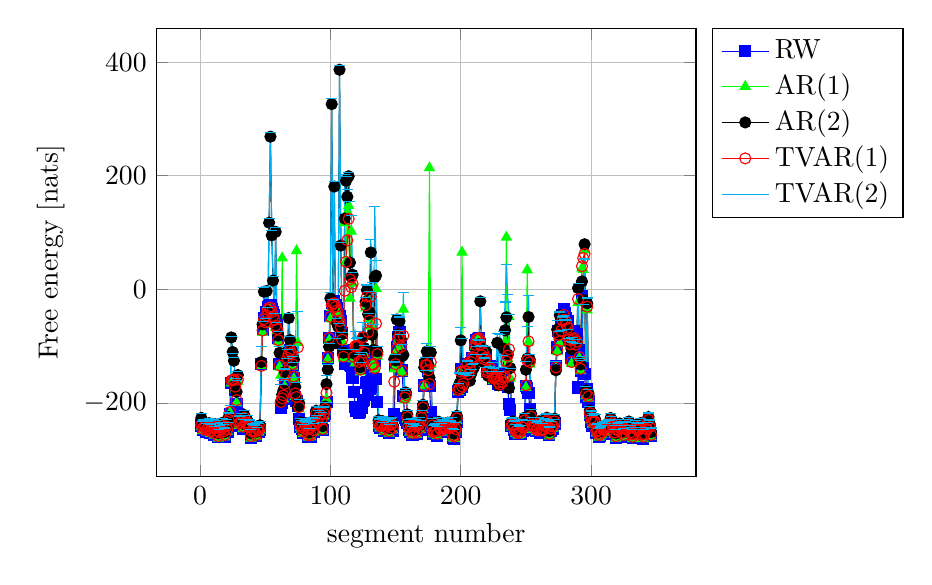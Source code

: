 \begin{tikzpicture}
\begin{axis}[xlabel={segment number}, ylabel={Free energy [nats]}, legend pos={outer north east}, legend cell align={{left}}, scale={1.0}, grid={major}]
    \addplot[mark={square*}, blue]
        coordinates {
            (1,-239.586)
            (2,-248.133)
            (3,-244.966)
            (4,-243.756)
            (5,-251.335)
            (6,-247.438)
            (7,-246.346)
            (8,-253.318)
            (9,-246.77)
            (10,-246.182)
            (11,-255.792)
            (12,-246.087)
            (13,-250.984)
            (14,-260.224)
            (15,-253.781)
            (16,-249.624)
            (17,-243.315)
            (18,-252.56)
            (19,-258.809)
            (20,-245.271)
            (21,-250.885)
            (22,-234.532)
            (23,-220.067)
            (24,-165.378)
            (25,-165.158)
            (26,-163.898)
            (27,-177.28)
            (28,-201.505)
            (29,-218.827)
            (30,-239.347)
            (31,-236.432)
            (32,-234.059)
            (33,-245.081)
            (34,-229.192)
            (35,-237.915)
            (36,-237.872)
            (37,-245.771)
            (38,-246.112)
            (39,-260.828)
            (40,-252.536)
            (41,-252.086)
            (42,-254.246)
            (43,-258.486)
            (44,-250.059)
            (45,-250.413)
            (46,-246.617)
            (47,-131.129)
            (48,-71.322)
            (49,-49.888)
            (50,-53.778)
            (51,-40.749)
            (52,-31.769)
            (53,-29.536)
            (54,-27.761)
            (55,-34.229)
            (56,-40.668)
            (57,-45.955)
            (58,-54.127)
            (59,-62.054)
            (60,-85.239)
            (61,-130.949)
            (62,-207.912)
            (63,-199.854)
            (64,-193.291)
            (65,-171.775)
            (66,-154.292)
            (67,-122.19)
            (68,-111.92)
            (69,-106.313)
            (70,-112.856)
            (71,-132.45)
            (72,-155.928)
            (73,-189.521)
            (74,-196.001)
            (75,-204.612)
            (76,-227.757)
            (77,-241.977)
            (78,-245.774)
            (79,-252.581)
            (80,-248.249)
            (81,-243.815)
            (82,-251.621)
            (83,-259.201)
            (84,-245.893)
            (85,-258.848)
            (86,-240.18)
            (87,-250.072)
            (88,-240.86)
            (89,-221.431)
            (90,-236.473)
            (91,-227.919)
            (92,-223.048)
            (93,-232.969)
            (94,-247.771)
            (95,-222.533)
            (96,-219.308)
            (97,-197.82)
            (98,-120.989)
            (99,-85.45)
            (100,-46.422)
            (101,-23.375)
            (102,-21.556)
            (103,-21.097)
            (104,-27.355)
            (105,-33.63)
            (106,-44.103)
            (107,-46.783)
            (108,-55.477)
            (109,-77.358)
            (110,-106.142)
            (111,-130.231)
            (112,-127.603)
            (113,-127.185)
            (114,-121.396)
            (115,-133.578)
            (116,-135.227)
            (117,-156.3)
            (118,-180.052)
            (119,-206.511)
            (120,-213.568)
            (121,-206.239)
            (122,-216.948)
            (123,-216.397)
            (124,-208.327)
            (125,-196.171)
            (126,-194.6)
            (127,-164.743)
            (128,-163.727)
            (129,-186.358)
            (130,-174.976)
            (131,-146.714)
            (132,-119.838)
            (133,-121.69)
            (134,-124.998)
            (135,-157.853)
            (136,-198.225)
            (137,-239.431)
            (138,-244.388)
            (139,-242.587)
            (140,-239.827)
            (141,-249.192)
            (142,-245.321)
            (143,-241.02)
            (144,-243.494)
            (145,-252.703)
            (146,-241.776)
            (147,-239.916)
            (148,-248.521)
            (149,-220.185)
            (150,-133.868)
            (151,-102.094)
            (152,-83.093)
            (153,-74.515)
            (154,-97.219)
            (155,-142.807)
            (156,-187.408)
            (157,-226.33)
            (158,-229.011)
            (159,-234.871)
            (160,-246.744)
            (161,-250.704)
            (162,-242.542)
            (163,-255.297)
            (164,-251.089)
            (165,-243.864)
            (166,-254.067)
            (167,-240.718)
            (168,-243.18)
            (169,-247.637)
            (170,-228.139)
            (171,-213.142)
            (172,-169.213)
            (173,-133.611)
            (174,-132.206)
            (175,-143.778)
            (176,-169.984)
            (177,-215.381)
            (178,-246.986)
            (179,-254.704)
            (180,-253.811)
            (181,-251.587)
            (182,-256.968)
            (183,-241.949)
            (184,-248.139)
            (185,-250.32)
            (186,-244.628)
            (187,-244.787)
            (188,-246.912)
            (189,-245.23)
            (190,-242.447)
            (191,-246.214)
            (192,-248.299)
            (193,-241.197)
            (194,-260.495)
            (195,-263.596)
            (196,-250.827)
            (197,-233.26)
            (198,-179.601)
            (199,-176.935)
            (200,-140.734)
            (201,-171.42)
            (202,-163.598)
            (203,-143.705)
            (204,-143.427)
            (205,-131.233)
            (206,-147.955)
            (207,-140.781)
            (208,-128.806)
            (209,-120.68)
            (210,-121.12)
            (211,-97.961)
            (212,-88.328)
            (213,-86.627)
            (214,-85.035)
            (215,-96.284)
            (216,-116.217)
            (217,-110.342)
            (218,-123.371)
            (219,-116.427)
            (220,-144.323)
            (221,-141.637)
            (222,-135.441)
            (223,-136.374)
            (224,-142.511)
            (225,-157.321)
            (226,-156.306)
            (227,-155.783)
            (228,-156.995)
            (229,-165.75)
            (230,-167.954)
            (231,-158.536)
            (232,-163.994)
            (233,-153.786)
            (234,-149.406)
            (235,-155.126)
            (236,-170.879)
            (237,-202.188)
            (238,-212.703)
            (239,-240.371)
            (240,-240.33)
            (241,-246.923)
            (242,-254.619)
            (243,-253.997)
            (244,-254.792)
            (245,-255.029)
            (246,-253.943)
            (247,-245.487)
            (248,-249.036)
            (249,-244.989)
            (250,-170.393)
            (251,-173.546)
            (252,-182.87)
            (253,-210.309)
            (254,-231.274)
            (255,-241.892)
            (256,-245.299)
            (257,-246.763)
            (258,-249.402)
            (259,-247.603)
            (260,-240.89)
            (261,-252.148)
            (262,-251.28)
            (263,-250.194)
            (264,-242.889)
            (265,-235.905)
            (266,-234.688)
            (267,-245.182)
            (268,-256.879)
            (269,-248.288)
            (270,-244.047)
            (271,-244.877)
            (272,-235.966)
            (273,-134.613)
            (274,-102.131)
            (275,-72.974)
            (276,-83.271)
            (277,-62.409)
            (278,-44.389)
            (279,-34.084)
            (280,-42.436)
            (281,-50.509)
            (282,-55.294)
            (283,-81.156)
            (284,-87.573)
            (285,-120.527)
            (286,-78.367)
            (287,-74.206)
            (288,-79.393)
            (289,-78.089)
            (290,-172.527)
            (291,-106.959)
            (292,-143.339)
            (293,-12.001)
            (294,-138.468)
            (295,-148.622)
            (296,-189.554)
            (297,-174.787)
            (298,-197.1)
            (299,-221.203)
            (300,-232.817)
            (301,-240.305)
            (302,-235.55)
            (303,-236.459)
            (304,-252.049)
            (305,-252.489)
            (306,-259.931)
            (307,-257.251)
            (308,-253.804)
            (309,-250.17)
            (310,-249.28)
            (311,-250.875)
            (312,-247.335)
            (313,-245.059)
            (314,-244.157)
            (315,-233.526)
            (316,-239.352)
            (317,-244.305)
            (318,-254.953)
            (319,-261.218)
            (320,-251.299)
            (321,-250.075)
            (322,-245.988)
            (323,-249.517)
            (324,-256.018)
            (325,-259.86)
            (326,-247.408)
            (327,-251.818)
            (328,-243.979)
            (329,-240.986)
            (330,-254.456)
            (331,-257.972)
            (332,-261.674)
            (333,-257.813)
            (334,-246.672)
            (335,-250.944)
            (336,-251.227)
            (337,-247.748)
            (338,-242.331)
            (339,-258.355)
            (340,-262.214)
            (341,-258.059)
            (342,-249.485)
            (343,-248.874)
            (344,-238.225)
            (345,-248.526)
            (346,-258.039)
        }
        ;
    \addlegendentry {RW}
    \addplot[mark={triangle*}, green]
        coordinates {
            (1,-241.779)
            (2,-248.77)
            (3,-245.595)
            (4,-244.512)
            (5,-251.07)
            (6,-248.202)
            (7,-243.89)
            (8,-253.487)
            (9,-247.065)
            (10,-245.188)
            (11,-256.691)
            (12,-246.143)
            (13,-252.221)
            (14,-261.852)
            (15,-255.011)
            (16,-250.572)
            (17,-243.343)
            (18,-253.75)
            (19,-259.733)
            (20,-244.848)
            (21,-249.908)
            (22,-233.241)
            (23,-216.913)
            (24,-164.66)
            (25,-164.616)
            (26,-163.48)
            (27,-175.876)
            (28,-199.673)
            (29,-162.322)
            (30,-239.637)
            (31,-236.995)
            (32,-234.858)
            (33,-245.141)
            (34,-229.522)
            (35,-238.118)
            (36,-237.832)
            (37,-245.178)
            (38,-245.685)
            (39,-261.845)
            (40,-253.727)
            (41,-251.741)
            (42,-254.323)
            (43,-259.551)
            (44,-250.088)
            (45,-251.25)
            (46,-247.519)
            (47,-134.035)
            (48,-75.926)
            (49,-56.215)
            (50,-61.564)
            (51,-49.802)
            (52,-39.455)
            (53,-36.33)
            (54,-36.125)
            (55,-43.315)
            (56,-51.884)
            (57,-57.255)
            (58,-67.134)
            (59,-73.334)
            (60,-92.851)
            (61,-136.451)
            (62,-150.937)
            (63,55.173)
            (64,-192.745)
            (65,-171.425)
            (66,-154.926)
            (67,-124.517)
            (68,-116.827)
            (69,-110.62)
            (70,-115.913)
            (71,-135.157)
            (72,-157.234)
            (73,-188.393)
            (74,67.875)
            (75,-94.012)
            (76,-210.633)
            (77,-242.666)
            (78,-246.128)
            (79,-253.837)
            (80,-248.491)
            (81,-243.908)
            (82,-250.762)
            (83,-260.286)
            (84,-247.338)
            (85,-259.972)
            (86,-241.369)
            (87,-251.359)
            (88,-242.252)
            (89,-222.075)
            (90,-237.17)
            (91,-228.906)
            (92,-224.133)
            (93,-233.011)
            (94,-249.266)
            (95,-222.701)
            (96,-214.4)
            (97,-193.717)
            (98,-123.298)
            (99,-89.367)
            (100,-52.316)
            (101,-31.724)
            (102,-28.846)
            (103,-28.674)
            (104,-34.584)
            (105,-40.932)
            (106,-51.063)
            (107,-58.923)
            (108,-69.606)
            (109,-91.796)
            (110,-121.247)
            (111,117.334)
            (112,49.587)
            (113,135.523)
            (114,147.347)
            (115,-15.522)
            (116,102.394)
            (117,10.713)
            (118,-122.368)
            (119,-129.625)
            (120,-102.463)
            (121,-125.552)
            (122,-130.17)
            (123,-145.356)
            (124,-129.022)
            (125,-111.531)
            (126,-114.731)
            (127,-33.005)
            (128,-14.648)
            (129,-83.071)
            (130,-52.974)
            (131,-64.831)
            (132,-134.289)
            (133,-132.057)
            (134,-140.391)
            (135,1.246)
            (136,-117.669)
            (137,-239.112)
            (138,-243.831)
            (139,-243.592)
            (140,-240.348)
            (141,-249.964)
            (142,-245.689)
            (143,-241.811)
            (144,-243.935)
            (145,-253.163)
            (146,-242.439)
            (147,-241.083)
            (148,-247.631)
            (149,-140.318)
            (150,-135.678)
            (151,-107.858)
            (152,-90.359)
            (153,-84.295)
            (154,-103.705)
            (155,-146.473)
            (156,-34.983)
            (157,-194.346)
            (158,-189.982)
            (159,-228.451)
            (160,-245.358)
            (161,-251.31)
            (162,-243.68)
            (163,-256.339)
            (164,-252.608)
            (165,-244.316)
            (166,-255.553)
            (167,-241.892)
            (168,-241.643)
            (169,-247.231)
            (170,-229.423)
            (171,-211.504)
            (172,-170.184)
            (173,-136.895)
            (174,-135.742)
            (175,-145.291)
            (176,213.837)
            (177,-132.516)
            (178,-243.069)
            (179,-254.641)
            (180,-253.887)
            (181,-252.185)
            (182,-257.553)
            (183,-241.378)
            (184,-248.059)
            (185,-251.575)
            (186,-245.725)
            (187,-245.508)
            (188,-247.583)
            (189,-246.467)
            (190,-242.919)
            (191,-246.973)
            (192,-247.409)
            (193,-241.646)
            (194,-260.067)
            (195,-262.491)
            (196,-249.439)
            (197,-230.892)
            (198,-180.072)
            (199,-175.69)
            (200,-144.724)
            (201,65.427)
            (202,-168.41)
            (203,-147.634)
            (204,-146.855)
            (205,-134.467)
            (206,-151.755)
            (207,-143.512)
            (208,-131.452)
            (209,-123.14)
            (210,-124.454)
            (211,-101.374)
            (212,-92.142)
            (213,-90.77)
            (214,-89.177)
            (215,-100.209)
            (216,-119.582)
            (217,-114.499)
            (218,-126.778)
            (219,-123.409)
            (220,-149.135)
            (221,-147.026)
            (222,-141.94)
            (223,-143.668)
            (224,-149.491)
            (225,-160.7)
            (226,-158.688)
            (227,-156.326)
            (228,-160.51)
            (229,-167.887)
            (230,-170.546)
            (231,-162.158)
            (232,-167.283)
            (233,-157.36)
            (234,-92.264)
            (235,91.889)
            (236,-122.137)
            (237,-48.247)
            (238,-156.268)
            (239,-242.298)
            (240,-240.8)
            (241,-247.408)
            (242,-253.35)
            (243,-252.97)
            (244,-256.55)
            (245,-255.577)
            (246,-254.794)
            (247,-245.653)
            (248,-246.931)
            (249,-234.18)
            (250,-172.509)
            (251,34.295)
            (252,-92.451)
            (253,-131.588)
            (254,-227.727)
            (255,-241.676)
            (256,-246.325)
            (257,-247.25)
            (258,-250.732)
            (259,-248.895)
            (260,-240.637)
            (261,-251.588)
            (262,-251.754)
            (263,-251.277)
            (264,-243.771)
            (265,-236.173)
            (266,-234.291)
            (267,-245.873)
            (268,-257.975)
            (269,-248.888)
            (270,-245.015)
            (271,-244.168)
            (272,-235.987)
            (273,-139.342)
            (274,-109.725)
            (275,-83.079)
            (276,-94.884)
            (277,-75.813)
            (278,-57.475)
            (279,-48.071)
            (280,-56.731)
            (281,-64.825)
            (282,-70.802)
            (283,-92.022)
            (284,-98.964)
            (285,-130.824)
            (286,-90.376)
            (287,-88.197)
            (288,-96.557)
            (289,-93.38)
            (290,-23.352)
            (291,-121.552)
            (292,-143.277)
            (293,37.298)
            (294,34.848)
            (295,69.372)
            (296,-187.211)
            (297,-36.406)
            (298,-191.839)
            (299,-221.454)
            (300,-229.88)
            (301,-237.251)
            (302,-234.66)
            (303,-236.57)
            (304,-252.888)
            (305,-252.236)
            (306,-260.123)
            (307,-257.854)
            (308,-254.774)
            (309,-249.931)
            (310,-248.956)
            (311,-252.072)
            (312,-246.723)
            (313,-244.802)
            (314,-245.695)
            (315,-234.692)
            (316,-239.364)
            (317,-244.789)
            (318,-255.584)
            (319,-262.062)
            (320,-251.581)
            (321,-250.571)
            (322,-244.376)
            (323,-248.092)
            (324,-255.667)
            (325,-259.976)
            (326,-248.338)
            (327,-250.418)
            (328,-244.553)
            (329,-240.91)
            (330,-255.592)
            (331,-258.72)
            (332,-262.805)
            (333,-258.621)
            (334,-247.034)
            (335,-249.824)
            (336,-251.675)
            (337,-249.353)
            (338,-243.696)
            (339,-259.43)
            (340,-262.95)
            (341,-258.512)
            (342,-249.234)
            (343,-249.715)
            (344,-233.238)
            (345,-245.535)
            (346,-259.595)
        }
        ;
    \addlegendentry {AR(1)}
    \addplot[mark={*}, black]
        coordinates {
            (1,-226.109)
            (2,-240.364)
            (3,-237.184)
            (4,-236.098)
            (5,-242.662)
            (6,-239.792)
            (7,-235.477)
            (8,-245.081)
            (9,-238.659)
            (10,-236.775)
            (11,-248.277)
            (12,-237.739)
            (13,-243.814)
            (14,-253.459)
            (15,-246.619)
            (16,-242.171)
            (17,-234.922)
            (18,-245.343)
            (19,-251.334)
            (20,-236.446)
            (21,-241.495)
            (22,-224.814)
            (23,-230.181)
            (24,-84.458)
            (25,-110.239)
            (26,-125.498)
            (27,-167.904)
            (28,-180.23)
            (29,-150.722)
            (30,-231.094)
            (31,-228.567)
            (32,-226.428)
            (33,-236.721)
            (34,-221.089)
            (35,-229.676)
            (36,-229.399)
            (37,-236.756)
            (38,-237.271)
            (39,-253.446)
            (40,-245.333)
            (41,-243.334)
            (42,-245.916)
            (43,-251.154)
            (44,-241.683)
            (45,-242.832)
            (46,-239.102)
            (47,-127.88)
            (48,-61.521)
            (49,-4.087)
            (50,-57.591)
            (51,-3.03)
            (52,-38.28)
            (53,117.376)
            (54,268.844)
            (55,95.084)
            (56,15.574)
            (57,-49.777)
            (58,101.286)
            (59,-64.598)
            (60,-81.288)
            (61,-111.594)
            (62,-197.57)
            (63,-185.161)
            (64,-177.317)
            (65,-145.387)
            (66,-120.557)
            (67,-114.404)
            (68,-50.394)
            (69,-89.136)
            (70,-107.107)
            (71,-125.505)
            (72,-123.476)
            (73,-171.477)
            (74,-190.075)
            (75,-206.738)
            (76,-200.07)
            (77,-234.196)
            (78,-237.714)
            (79,-245.427)
            (80,-240.085)
            (81,-235.478)
            (82,-242.352)
            (83,-251.888)
            (84,-238.94)
            (85,-251.572)
            (86,-232.964)
            (87,-242.949)
            (88,-233.839)
            (89,-213.631)
            (90,-228.709)
            (91,-220.467)
            (92,-215.682)
            (93,-224.566)
            (94,-240.847)
            (95,-214.267)
            (96,-205.931)
            (97,-166.667)
            (98,-140.943)
            (99,-100.968)
            (100,-15.735)
            (101,326.091)
            (102,-29.478)
            (103,181.021)
            (104,-94.393)
            (105,-58.967)
            (106,-65.667)
            (107,386.612)
            (108,77.199)
            (109,-78.765)
            (110,-111.461)
            (111,124.609)
            (112,191.043)
            (113,162.98)
            (114,199.157)
            (115,47.188)
            (116,22.082)
            (117,25.747)
            (118,-112.716)
            (119,-109.096)
            (120,-101.067)
            (121,-111.477)
            (122,-120.935)
            (123,-137.066)
            (124,-120.145)
            (125,-84.229)
            (126,-103.057)
            (127,-21.74)
            (128,-1.32)
            (129,-43.648)
            (130,-39.821)
            (131,65.055)
            (132,-79.993)
            (133,-106.404)
            (134,21.325)
            (135,24.243)
            (136,-109.141)
            (137,-230.421)
            (138,-235.409)
            (139,-235.175)
            (140,-231.913)
            (141,-241.552)
            (142,-237.278)
            (143,-233.389)
            (144,-235.52)
            (145,-244.753)
            (146,-234.024)
            (147,-232.657)
            (148,-239.215)
            (149,-122.825)
            (150,-125.143)
            (151,-52.974)
            (152,-79.068)
            (153,-55.875)
            (154,-87.309)
            (155,-117.423)
            (156,-115.19)
            (157,-182.208)
            (158,-181.517)
            (159,-219.943)
            (160,-236.926)
            (161,-242.902)
            (162,-235.269)
            (163,-247.936)
            (164,-244.208)
            (165,-235.902)
            (166,-247.142)
            (167,-233.483)
            (168,-233.22)
            (169,-238.816)
            (170,-220.994)
            (171,-203.036)
            (172,-137.445)
            (173,-126.575)
            (174,-109.237)
            (175,-131.901)
            (176,-155.241)
            (177,-111.19)
            (178,-234.285)
            (179,-246.234)
            (180,-245.483)
            (181,-243.779)
            (182,-249.156)
            (183,-232.968)
            (184,-239.643)
            (185,-243.169)
            (186,-237.317)
            (187,-237.09)
            (188,-239.172)
            (189,-238.052)
            (190,-234.501)
            (191,-238.558)
            (192,-238.999)
            (193,-233.231)
            (194,-251.664)
            (195,-254.102)
            (196,-241.041)
            (197,-222.463)
            (198,-175.917)
            (199,-165.613)
            (200,-89.672)
            (201,-154.169)
            (202,-169.973)
            (203,-158.171)
            (204,-154.762)
            (205,-135.291)
            (206,-155.821)
            (207,-160.723)
            (208,-148.688)
            (209,-140.757)
            (210,-138.026)
            (211,-123.744)
            (212,-108.478)
            (213,-97.27)
            (214,-96.484)
            (215,-20.963)
            (216,-106.326)
            (217,-122.527)
            (218,-128.681)
            (219,-107.745)
            (220,-145.416)
            (221,-152.316)
            (222,-145.481)
            (223,-152.95)
            (224,-153.962)
            (225,-157.186)
            (226,-158.471)
            (227,-153.21)
            (228,-93.966)
            (229,-168.819)
            (230,-152.199)
            (231,-162.872)
            (232,-163.62)
            (233,-104.333)
            (234,-71.919)
            (235,-49.069)
            (236,-114.551)
            (237,-173.595)
            (238,-138.519)
            (239,-233.744)
            (240,-232.376)
            (241,-238.987)
            (242,-244.947)
            (243,-244.57)
            (244,-248.143)
            (245,-247.182)
            (246,-246.398)
            (247,-237.247)
            (248,-238.513)
            (249,-225.758)
            (250,-141.378)
            (251,-121.813)
            (252,-48.508)
            (253,-123.505)
            (254,-219.044)
            (255,-233.238)
            (256,-237.91)
            (257,-238.84)
            (258,-242.322)
            (259,-240.488)
            (260,-232.216)
            (261,-243.177)
            (262,-243.351)
            (263,-242.872)
            (264,-235.359)
            (265,-227.749)
            (266,-225.847)
            (267,-237.453)
            (268,-249.575)
            (269,-240.484)
            (270,-236.603)
            (271,-235.738)
            (272,-227.561)
            (273,-142.249)
            (274,-70.548)
            (275,-79.422)
            (276,-45.425)
            (277,-77.842)
            (278,-54.341)
            (279,-51.328)
            (280,-55.242)
            (281,-59.63)
            (282,-75.605)
            (283,-92.499)
            (284,-93.704)
            (285,-105.278)
            (286,-95.206)
            (287,-90.557)
            (288,-87.75)
            (289,-93.784)
            (290,2.348)
            (291,-128.76)
            (292,-132.072)
            (293,14.098)
            (294,-18.708)
            (295,79.496)
            (296,-178.032)
            (297,-24.297)
            (298,-182.988)
            (299,-212.97)
            (300,-221.433)
            (301,-228.807)
            (302,-226.228)
            (303,-228.139)
            (304,-244.476)
            (305,-243.83)
            (306,-251.722)
            (307,-249.463)
            (308,-246.377)
            (309,-241.528)
            (310,-240.55)
            (311,-243.664)
            (312,-238.312)
            (313,-236.392)
            (314,-237.276)
            (315,-226.268)
            (316,-230.933)
            (317,-236.371)
            (318,-247.18)
            (319,-253.672)
            (320,-243.187)
            (321,-242.161)
            (322,-235.952)
            (323,-239.676)
            (324,-247.266)
            (325,-251.584)
            (326,-239.933)
            (327,-242.008)
            (328,-236.133)
            (329,-232.492)
            (330,-247.184)
            (331,-250.324)
            (332,-254.417)
            (333,-250.233)
            (334,-238.632)
            (335,-241.414)
            (336,-243.272)
            (337,-240.941)
            (338,-235.285)
            (339,-251.027)
            (340,-254.562)
            (341,-250.116)
            (342,-240.835)
            (343,-241.308)
            (344,-224.816)
            (345,-237.111)
            (346,-251.189)
        }
        ;
    \addlegendentry {AR(2)}
    \addplot[mark={o}, red]
        coordinates {
            (1,-238.22)
            (2,-245.04)
            (3,-241.864)
            (4,-240.78)
            (5,-247.34)
            (6,-244.471)
            (7,-240.159)
            (8,-249.758)
            (9,-243.335)
            (10,-241.458)
            (11,-252.962)
            (12,-242.412)
            (13,-248.492)
            (14,-258.124)
            (15,-251.282)
            (16,-246.843)
            (17,-239.612)
            (18,-250.022)
            (19,-256.005)
            (20,-241.118)
            (21,-246.177)
            (22,-229.508)
            (23,-215.639)
            (24,-159.988)
            (25,-160.121)
            (26,-158.661)
            (27,-171.097)
            (28,-194.811)
            (29,-158.748)
            (30,-235.902)
            (31,-233.261)
            (32,-231.124)
            (33,-241.411)
            (34,-225.79)
            (35,-234.387)
            (36,-234.1)
            (37,-241.446)
            (38,-241.955)
            (39,-258.118)
            (40,-249.997)
            (41,-248.012)
            (42,-250.594)
            (43,-255.823)
            (44,-246.359)
            (45,-247.521)
            (46,-243.788)
            (47,-134.616)
            (48,-72.258)
            (49,-52.271)
            (50,-57.897)
            (51,-46.045)
            (52,-36.176)
            (53,-32.339)
            (54,-32.08)
            (55,-39.656)
            (56,-48.038)
            (57,-53.644)
            (58,-63.567)
            (59,-69.793)
            (60,-89.256)
            (61,-133.925)
            (62,-198.219)
            (63,-191.699)
            (64,-186.604)
            (65,-166.28)
            (66,-150.636)
            (67,-120.576)
            (68,-113.155)
            (69,-106.94)
            (70,-112.061)
            (71,-131.414)
            (72,-153.276)
            (73,-183.003)
            (74,-189.273)
            (75,-102.047)
            (76,-206.973)
            (77,-238.935)
            (78,-242.398)
            (79,-250.108)
            (80,-244.761)
            (81,-240.178)
            (82,-247.033)
            (83,-256.559)
            (84,-243.608)
            (85,-256.245)
            (86,-237.638)
            (87,-247.63)
            (88,-238.519)
            (89,-218.332)
            (90,-233.436)
            (91,-225.17)
            (92,-220.399)
            (93,-229.279)
            (94,-245.536)
            (95,-218.964)
            (96,-210.658)
            (97,-182.068)
            (98,-118.876)
            (99,-85.384)
            (100,-48.14)
            (101,-27.693)
            (102,-24.98)
            (103,-24.549)
            (104,-30.552)
            (105,-37.158)
            (106,-47.674)
            (107,-55.84)
            (108,-66.608)
            (109,-88.442)
            (110,-118.312)
            (111,-2.39)
            (112,48.564)
            (113,86.409)
            (114,124.182)
            (115,17.441)
            (116,3.931)
            (117,9.922)
            (118,-118.698)
            (119,-99.864)
            (120,-101.055)
            (121,-99.258)
            (122,-127.403)
            (123,-140.975)
            (124,-124.178)
            (125,-83.904)
            (126,-111.34)
            (127,-27.958)
            (128,-12.56)
            (129,-75.207)
            (130,-55.078)
            (131,-12.837)
            (132,-131.6)
            (133,-132.478)
            (134,-138.485)
            (135,-60.194)
            (136,-113.732)
            (137,-235.382)
            (138,-240.099)
            (139,-239.861)
            (140,-236.617)
            (141,-246.234)
            (142,-241.959)
            (143,-238.08)
            (144,-240.204)
            (145,-249.434)
            (146,-238.707)
            (147,-237.351)
            (148,-243.9)
            (149,-162.419)
            (150,-131.6)
            (151,-104.925)
            (152,-87.296)
            (153,-81.457)
            (154,-101.316)
            (155,-143.47)
            (156,-81.62)
            (157,-190.543)
            (158,-186.116)
            (159,-224.719)
            (160,-241.627)
            (161,-247.58)
            (162,-239.95)
            (163,-252.611)
            (164,-248.878)
            (165,-240.585)
            (166,-251.825)
            (167,-238.161)
            (168,-237.91)
            (169,-243.5)
            (170,-225.688)
            (171,-207.767)
            (172,-169.652)
            (173,-133.193)
            (174,-133.155)
            (175,-142.044)
            (176,-166.572)
            (177,-128.425)
            (178,-239.334)
            (179,-250.913)
            (180,-250.159)
            (181,-248.456)
            (182,-253.824)
            (183,-237.645)
            (184,-244.329)
            (185,-247.844)
            (186,-241.995)
            (187,-241.777)
            (188,-243.854)
            (189,-242.737)
            (190,-239.189)
            (191,-243.243)
            (192,-243.678)
            (193,-237.916)
            (194,-256.34)
            (195,-258.764)
            (196,-245.709)
            (197,-227.154)
            (198,-176.947)
            (199,-174.185)
            (200,-144.722)
            (201,-171.024)
            (202,-165.643)
            (203,-144.309)
            (204,-144.295)
            (205,-130.71)
            (206,-148.445)
            (207,-139.844)
            (208,-127.798)
            (209,-119.185)
            (210,-120.734)
            (211,-97.389)
            (212,-88.185)
            (213,-87.01)
            (214,-85.685)
            (215,-96.727)
            (216,-115.764)
            (217,-110.564)
            (218,-122.787)
            (219,-120.015)
            (220,-145.934)
            (221,-143.552)
            (222,-138.186)
            (223,-140.07)
            (224,-145.704)
            (225,-156.576)
            (226,-154.885)
            (227,-153.145)
            (228,-157.025)
            (229,-163.645)
            (230,-167.291)
            (231,-158.004)
            (232,-163.262)
            (233,-155.198)
            (234,-152.985)
            (235,-126.833)
            (236,-116.555)
            (237,-105.212)
            (238,-152.099)
            (239,-238.567)
            (240,-237.069)
            (241,-243.678)
            (242,-249.622)
            (243,-249.239)
            (244,-252.822)
            (245,-251.848)
            (246,-251.064)
            (247,-241.922)
            (248,-243.201)
            (249,-230.444)
            (250,-168.849)
            (251,-125.152)
            (252,-91.358)
            (253,-128.025)
            (254,-223.99)
            (255,-237.947)
            (256,-242.594)
            (257,-243.52)
            (258,-247.003)
            (259,-245.165)
            (260,-236.906)
            (261,-247.858)
            (262,-248.024)
            (263,-247.547)
            (264,-240.038)
            (265,-232.441)
            (266,-230.558)
            (267,-242.143)
            (268,-254.247)
            (269,-245.157)
            (270,-241.285)
            (271,-240.437)
            (272,-232.254)
            (273,-137.51)
            (274,-106.582)
            (275,-80.049)
            (276,-91.618)
            (277,-72.695)
            (278,-54.336)
            (279,-44.779)
            (280,-53.658)
            (281,-61.585)
            (282,-67.729)
            (283,-88.497)
            (284,-96.536)
            (285,-127.794)
            (286,-88.082)
            (287,-85.918)
            (288,-97.301)
            (289,-91.715)
            (290,-16.938)
            (291,-119.304)
            (292,-139.614)
            (293,40.828)
            (294,55.077)
            (295,62.589)
            (296,-183.458)
            (297,-30.345)
            (298,-188.108)
            (299,-217.716)
            (300,-226.146)
            (301,-233.517)
            (302,-230.927)
            (303,-232.839)
            (304,-249.158)
            (305,-248.507)
            (306,-256.395)
            (307,-254.126)
            (308,-251.045)
            (309,-246.202)
            (310,-245.227)
            (311,-248.342)
            (312,-242.992)
            (313,-241.071)
            (314,-241.964)
            (315,-230.96)
            (316,-235.631)
            (317,-241.059)
            (318,-251.855)
            (319,-258.334)
            (320,-247.852)
            (321,-246.842)
            (322,-240.646)
            (323,-244.363)
            (324,-251.939)
            (325,-256.248)
            (326,-244.609)
            (327,-246.688)
            (328,-240.823)
            (329,-237.179)
            (330,-251.864)
            (331,-254.993)
            (332,-259.078)
            (333,-254.893)
            (334,-243.304)
            (335,-246.095)
            (336,-247.946)
            (337,-245.624)
            (338,-239.965)
            (339,-255.702)
            (340,-259.223)
            (341,-254.784)
            (342,-245.505)
            (343,-245.984)
            (344,-229.506)
            (345,-241.803)
            (346,-255.868)
        }
        ;
    \addlegendentry {TVAR(1)}
    \addplot[mark={-}, cyan]
        coordinates {
            (1,-218.934)
            (2,-232.987)
            (3,-229.807)
            (4,-228.721)
            (5,-235.289)
            (6,-232.417)
            (7,-228.102)
            (8,-237.709)
            (9,-231.285)
            (10,-229.401)
            (11,-240.906)
            (12,-230.363)
            (13,-236.441)
            (14,-246.089)
            (15,-239.246)
            (16,-234.798)
            (17,-227.545)
            (18,-237.971)
            (19,-243.962)
            (20,-229.07)
            (21,-234.118)
            (22,-217.434)
            (23,-205.042)
            (24,-82.533)
            (25,-113.05)
            (26,-119.066)
            (27,-157.256)
            (28,-160.276)
            (29,-143.736)
            (30,-223.747)
            (31,-221.188)
            (32,-219.048)
            (33,-229.346)
            (34,-213.707)
            (35,-222.301)
            (36,-222.019)
            (37,-229.38)
            (38,-229.897)
            (39,-246.076)
            (40,-237.961)
            (41,-235.961)
            (42,-238.545)
            (43,-243.783)
            (44,-234.31)
            (45,-235.459)
            (46,-231.727)
            (47,-100.075)
            (48,-56.558)
            (49,3.253)
            (50,-50.934)
            (51,4.577)
            (52,-32.584)
            (53,124.195)
            (54,276.792)
            (55,103.068)
            (56,23.471)
            (57,-42.355)
            (58,108.695)
            (59,-57.698)
            (60,-74.296)
            (61,-99.754)
            (62,-166.967)
            (63,-160.034)
            (64,-156.347)
            (65,-139.967)
            (66,-121.215)
            (67,-106.001)
            (68,-43.101)
            (69,-82.251)
            (70,-99.373)
            (71,-118.23)
            (72,-128.623)
            (73,-155.704)
            (74,-164.383)
            (75,-38.754)
            (76,-194.114)
            (77,-226.836)
            (78,-230.34)
            (79,-238.055)
            (80,-232.711)
            (81,-228.102)
            (82,-234.979)
            (83,-244.518)
            (84,-231.564)
            (85,-244.202)
            (86,-225.585)
            (87,-235.576)
            (88,-226.461)
            (89,-206.238)
            (90,-221.33)
            (91,-213.083)
            (92,-208.3)
            (93,-217.187)
            (94,-233.474)
            (95,-206.882)
            (96,-198.536)
            (97,-150.972)
            (98,-132.798)
            (99,-95.635)
            (100,-4.713)
            (101,336.162)
            (102,-16.968)
            (103,189.23)
            (104,-85.87)
            (105,-50.418)
            (106,-60.65)
            (107,393.923)
            (108,83.353)
            (109,-75.977)
            (110,-105.975)
            (111,202.321)
            (112,198.507)
            (113,175.514)
            (114,205.99)
            (115,154.66)
            (116,129.546)
            (117,29.967)
            (118,-105.483)
            (119,-74.492)
            (120,-87.057)
            (121,-85.175)
            (122,-114.238)
            (123,-128.406)
            (124,-111.349)
            (125,-57.997)
            (126,-98.238)
            (127,-13.865)
            (128,7.719)
            (129,-42.772)
            (130,-3.766)
            (131,88.381)
            (132,12.758)
            (133,-61.821)
            (134,145.766)
            (135,50.414)
            (136,-100.627)
            (137,-223.172)
            (138,-228.032)
            (139,-227.799)
            (140,-224.536)
            (141,-234.178)
            (142,-229.903)
            (143,-226.012)
            (144,-228.142)
            (145,-237.381)
            (146,-226.645)
            (147,-225.28)
            (148,-231.839)
            (149,-127.732)
            (150,-113.976)
            (151,-43.861)
            (152,-72.159)
            (153,-48.464)
            (154,-79.41)
            (155,-96.44)
            (156,-5.176)
            (157,-177.908)
            (158,-173.917)
            (159,-212.587)
            (160,-229.552)
            (161,-235.528)
            (162,-227.894)
            (163,-240.564)
            (164,-236.835)
            (165,-228.526)
            (166,-239.773)
            (167,-226.106)
            (168,-225.84)
            (169,-231.439)
            (170,-213.611)
            (171,-195.649)
            (172,-142.526)
            (173,-119.665)
            (174,-94.99)
            (175,-119.533)
            (176,-141.917)
            (177,-99.739)
            (178,-227.054)
            (179,-238.864)
            (180,-238.112)
            (181,-236.406)
            (182,-241.785)
            (183,-225.589)
            (184,-232.269)
            (185,-235.795)
            (186,-229.942)
            (187,-229.715)
            (188,-231.798)
            (189,-230.678)
            (190,-227.125)
            (191,-231.184)
            (192,-231.624)
            (193,-225.855)
            (194,-244.295)
            (195,-246.732)
            (196,-233.666)
            (197,-215.076)
            (198,-165.12)
            (199,-147.004)
            (200,-66.247)
            (201,-86.933)
            (202,-150.41)
            (203,-149.867)
            (204,-148.732)
            (205,-126.0)
            (206,-145.663)
            (207,-151.134)
            (208,-140.632)
            (209,-131.954)
            (210,-130.658)
            (211,-115.258)
            (212,-100.576)
            (213,-88.016)
            (214,-89.177)
            (215,-13.454)
            (216,-98.343)
            (217,-114.345)
            (218,-120.632)
            (219,-100.705)
            (220,-136.715)
            (221,-145.025)
            (222,-136.616)
            (223,-144.647)
            (224,-127.96)
            (225,-139.095)
            (226,-145.152)
            (227,-144.338)
            (228,-78.292)
            (229,-144.412)
            (230,-79.517)
            (231,-136.807)
            (232,-117.031)
            (233,-73.893)
            (234,-22.2)
            (235,43.151)
            (236,-8.966)
            (237,-43.577)
            (238,-138.891)
            (239,-226.401)
            (240,-225.001)
            (241,-231.612)
            (242,-237.574)
            (243,-237.195)
            (244,-240.77)
            (245,-239.809)
            (246,-239.026)
            (247,-229.871)
            (248,-231.139)
            (249,-218.367)
            (250,-126.353)
            (251,-65.925)
            (252,-10.435)
            (253,-115.172)
            (254,-211.783)
            (255,-225.863)
            (256,-230.535)
            (257,-231.466)
            (258,-234.949)
            (259,-233.113)
            (260,-224.839)
            (261,-235.802)
            (262,-235.978)
            (263,-235.498)
            (264,-227.982)
            (265,-220.371)
            (266,-218.467)
            (267,-230.078)
            (268,-242.204)
            (269,-233.108)
            (270,-229.229)
            (271,-228.361)
            (272,-220.18)
            (273,-127.25)
            (274,-54.869)
            (275,-74.129)
            (276,-39.715)
            (277,-72.744)
            (278,-48.604)
            (279,-46.777)
            (280,-52.485)
            (281,-54.837)
            (282,-70.848)
            (283,-86.147)
            (284,-91.943)
            (285,-85.362)
            (286,-93.884)
            (287,-88.323)
            (288,-87.536)
            (289,-95.183)
            (290,10.589)
            (291,-122.074)
            (292,-124.798)
            (293,-118.75)
            (294,-25.817)
            (295,53.606)
            (296,-170.491)
            (297,-15.128)
            (298,-175.707)
            (299,-205.585)
            (300,-214.053)
            (301,-221.428)
            (302,-218.849)
            (303,-220.764)
            (304,-237.103)
            (305,-236.457)
            (306,-244.353)
            (307,-242.092)
            (308,-239.004)
            (309,-234.156)
            (310,-233.177)
            (311,-236.29)
            (312,-230.937)
            (313,-229.015)
            (314,-229.9)
            (315,-218.889)
            (316,-223.555)
            (317,-228.997)
            (318,-239.808)
            (319,-246.302)
            (320,-235.815)
            (321,-234.788)
            (322,-228.576)
            (323,-232.303)
            (324,-239.894)
            (325,-244.214)
            (326,-232.56)
            (327,-234.634)
            (328,-228.758)
            (329,-225.116)
            (330,-239.812)
            (331,-242.954)
            (332,-247.048)
            (333,-242.862)
            (334,-231.258)
            (335,-234.041)
            (336,-235.899)
            (337,-233.567)
            (338,-227.908)
            (339,-243.657)
            (340,-247.193)
            (341,-242.745)
            (342,-233.461)
            (343,-233.932)
            (344,-217.437)
            (345,-229.733)
            (346,-243.82)
        }
        ;
    \addlegendentry {TVAR(2)}
\end{axis}
\end{tikzpicture}
